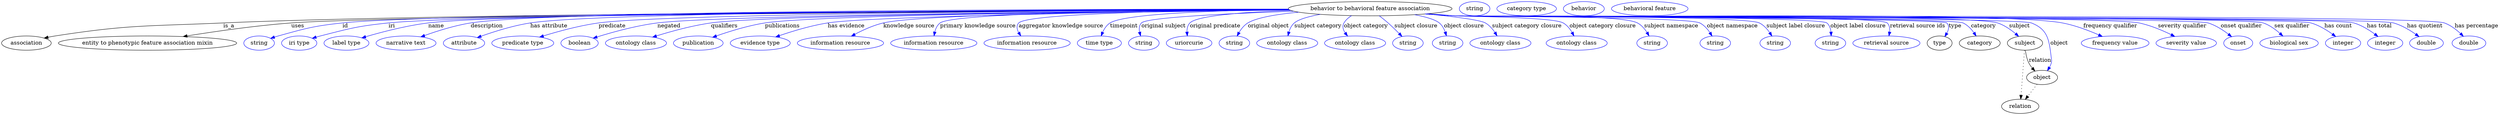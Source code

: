 digraph {
	graph [bb="0,0,6284.4,283"];
	node [label="\N"];
	"behavior to behavioral feature association"	[height=0.5,
		label="behavior to behavioral feature association",
		pos="3444.4,265",
		width=5.7231];
	association	[height=0.5,
		pos="62.394,178",
		width=1.7332];
	"behavior to behavioral feature association" -> association	[label=is_a,
		lp="572.39,221.5",
		pos="e,107.12,190.69 3239.1,263.26 2670.2,260.94 1080.9,252.47 558.39,229 369.57,220.52 321.15,225.14 134.39,196 128.7,195.11 122.8,194.01 \
116.93,192.81"];
	"entity to phenotypic feature association mixin"	[height=0.5,
		pos="367.39,178",
		width=6.2286];
	"behavior to behavioral feature association" -> "entity to phenotypic feature association mixin"	[label=uses,
		lp="745.89,221.5",
		pos="e,457.07,194.55 3238,264.66 2691.7,265.89 1216.1,265.6 729.39,229 640.27,222.3 539.61,207.83 467.11,196.17"];
	id	[color=blue,
		height=0.5,
		label=string,
		pos="648.39,178",
		width=1.0652];
	"behavior to behavioral feature association" -> id	[color=blue,
		label=id,
		lp="865.39,221.5",
		pos="e,677.38,190 3239,263.43 2668.6,261.55 1091.7,254.12 858.39,229 785.34,221.13 767.2,215.65 696.39,196 693.29,195.14 690.09,194.17 \
686.89,193.16",
		style=solid];
	iri	[color=blue,
		height=0.5,
		label="iri type",
		pos="749.39,178",
		width=1.2277];
	"behavior to behavioral feature association" -> iri	[color=blue,
		label=iri,
		lp="982.39,221.5",
		pos="e,782.29,190.23 3239.4,263.16 2687.3,260.6 1196.2,251.67 974.39,229 896.96,221.08 877.81,215.26 802.39,196 799.02,195.14 795.54,\
194.18 792.05,193.17",
		style=solid];
	name	[color=blue,
		height=0.5,
		label="label type",
		pos="868.39,178",
		width=1.5707];
	"behavior to behavioral feature association" -> name	[color=blue,
		label=name,
		lp="1093.4,221.5",
		pos="e,907.19,191.31 3238.8,263.53 2702,261.95 1284.6,255.31 1073.4,229 1019,222.22 958.13,206.28 916.96,194.21",
		style=solid];
	description	[color=blue,
		height=0.5,
		label="narrative text",
		pos="1018.4,178",
		width=2.0943];
	"behavior to behavioral feature association" -> description	[color=blue,
		label=description,
		lp="1220.9,221.5",
		pos="e,1055.3,193.7 3238.1,264.15 2718,264.04 1379.9,260.66 1180.4,229 1140.5,222.66 1096.8,208.74 1064.8,197.19",
		style=solid];
	"has attribute"	[color=blue,
		height=0.5,
		label=attribute,
		pos="1163.4,178",
		width=1.4443];
	"behavior to behavioral feature association" -> "has attribute"	[color=blue,
		label="has attribute",
		lp="1377.4,221.5",
		pos="e,1196.7,191.92 3238.8,263.8 2744.2,262.85 1515.1,257.62 1330.4,229 1287.1,222.29 1239.4,207.19 1206.1,195.33",
		style=solid];
	predicate	[color=blue,
		height=0.5,
		label="predicate type",
		pos="1311.4,178",
		width=2.1665];
	"behavior to behavioral feature association" -> predicate	[color=blue,
		label=predicate,
		lp="1536.4,221.5",
		pos="e,1353.7,193.17 3239.4,263.06 2775.1,260.55 1670.5,252.18 1502.4,229 1454.5,222.4 1401.5,207.92 1363.5,196.23",
		style=solid];
	negated	[color=blue,
		height=0.5,
		label=boolean,
		pos="1454.4,178",
		width=1.2999];
	"behavior to behavioral feature association" -> negated	[color=blue,
		label=negated,
		lp="1678.4,221.5",
		pos="e,1488.4,190.5 3240.3,262.46 2803.2,258.8 1803.3,248.41 1649.4,229 1596.4,222.32 1537.3,205.82 1498.2,193.59",
		style=solid];
	qualifiers	[color=blue,
		height=0.5,
		label="ontology class",
		pos="1595.4,178",
		width=2.1304];
	"behavior to behavioral feature association" -> qualifiers	[color=blue,
		label=qualifiers,
		lp="1817.9,221.5",
		pos="e,1637.2,193.14 3240.2,262.41 2828.2,258.8 1924.7,248.75 1784.4,229 1737,222.33 1684.6,207.86 1646.9,196.19",
		style=solid];
	publications	[color=blue,
		height=0.5,
		label=publication,
		pos="1752.4,178",
		width=1.7332];
	"behavior to behavioral feature association" -> publications	[color=blue,
		label=publications,
		lp="1964.4,221.5",
		pos="e,1788.5,192.78 3240.3,262.33 2854.9,258.74 2047,248.93 1920.4,229 1878,222.33 1831.3,207.82 1797.9,196.15",
		style=solid];
	"has evidence"	[color=blue,
		height=0.5,
		label="evidence type",
		pos="1908.4,178",
		width=2.0943];
	"behavior to behavioral feature association" -> "has evidence"	[color=blue,
		label="has evidence",
		lp="2124.9,221.5",
		pos="e,1947.2,193.58 3241.7,261.72 2889.2,257.31 2189.8,246.5 2078.4,229 2036.5,222.42 1990.4,208.42 1956.8,196.9",
		style=solid];
	"knowledge source"	[color=blue,
		height=0.5,
		label="information resource",
		pos="2110.4,178",
		width=3.015];
	"behavior to behavioral feature association" -> "knowledge source"	[color=blue,
		label="knowledge source",
		lp="2282.9,221.5",
		pos="e,2137.7,195.42 3239.8,262.66 2916.7,259.85 2314.6,251.64 2218.4,229 2193.3,223.09 2167,211.05 2146.6,200.26",
		style=solid];
	"primary knowledge source"	[color=blue,
		height=0.5,
		label="information resource",
		pos="2345.4,178",
		width=3.015];
	"behavior to behavioral feature association" -> "primary knowledge source"	[color=blue,
		label="primary knowledge source",
		lp="2456.4,221.5",
		pos="e,2346.1,196.25 3239.1,263.41 2934.8,261.68 2395.7,254.94 2361.4,229 2354.2,223.55 2350.2,214.82 2347.9,206.17",
		style=solid];
	"aggregator knowledge source"	[color=blue,
		height=0.5,
		label="information resource",
		pos="2580.4,178",
		width=3.015];
	"behavior to behavioral feature association" -> "aggregator knowledge source"	[color=blue,
		label="aggregator knowledge source",
		lp="2665.9,221.5",
		pos="e,2564.7,196.05 3239.5,262.97 2985.4,260.66 2582.6,253.18 2559.4,229 2552.9,222.25 2554.6,213.2 2559.2,204.65",
		style=solid];
	timepoint	[color=blue,
		height=0.5,
		label="time type",
		pos="2762.4,178",
		width=1.5346];
	"behavior to behavioral feature association" -> timepoint	[color=blue,
		label=timepoint,
		lp="2824.4,221.5",
		pos="e,2766.8,195.94 3239.4,263.02 3061.6,260.55 2826.9,252.74 2789.4,229 2780.8,223.57 2774.8,214.44 2770.6,205.45",
		style=solid];
	"original subject"	[color=blue,
		height=0.5,
		label=string,
		pos="2874.4,178",
		width=1.0652];
	"behavior to behavioral feature association" -> "original subject"	[color=blue,
		label="original subject",
		lp="2924.4,221.5",
		pos="e,2866.3,195.95 3252,258.54 3089.7,252.97 2881.7,243.12 2868.4,229 2862.6,222.84 2862,214.21 2863.6,205.84",
		style=solid];
	"original predicate"	[color=blue,
		height=0.5,
		label=uriorcurie,
		pos="2988.4,178",
		width=1.5887];
	"behavior to behavioral feature association" -> "original predicate"	[color=blue,
		label="original predicate",
		lp="3053.9,221.5",
		pos="e,2983.9,196.05 3244.3,260.67 3131.1,256.68 3008.7,247.98 2990.4,229 2984.6,223.02 2982.9,214.53 2983,206.24",
		style=solid];
	"original object"	[color=blue,
		height=0.5,
		label=string,
		pos="3102.4,178",
		width=1.0652];
	"behavior to behavioral feature association" -> "original object"	[color=blue,
		label="original object",
		lp="3187.9,221.5",
		pos="e,3109.3,195.81 3264.7,256.2 3210.4,251.13 3159.2,242.77 3136.4,229 3127,223.3 3119.5,213.87 3114.1,204.72",
		style=solid];
	"subject category"	[color=blue,
		height=0.5,
		label="ontology class",
		pos="3235.4,178",
		width=2.1304];
	"behavior to behavioral feature association" -> "subject category"	[color=blue,
		label="subject category",
		lp="3312.9,221.5",
		pos="e,3237.2,196.31 3318.7,250.69 3289.9,245.48 3264.5,238.43 3253.4,229 3246.6,223.23 3242.4,214.69 3239.7,206.29",
		style=solid];
	"object category"	[color=blue,
		height=0.5,
		label="ontology class",
		pos="3406.4,178",
		width=2.1304];
	"behavior to behavioral feature association" -> "object category"	[color=blue,
		label="object category",
		lp="3433.9,221.5",
		pos="e,3387.5,195.82 3397.2,247.32 3389.7,242.57 3382.9,236.56 3378.4,229 3373.5,220.9 3376.1,211.93 3381.3,203.84",
		style=solid];
	"subject closure"	[color=blue,
		height=0.5,
		label=string,
		pos="3539.4,178",
		width=1.0652];
	"behavior to behavioral feature association" -> "subject closure"	[color=blue,
		label="subject closure",
		lp="3559.9,221.5",
		pos="e,3524.6,194.83 3467.3,247.09 3474.5,241.51 3482.4,235.16 3489.4,229 3498.9,220.58 3508.9,210.78 3517.5,202.1",
		style=solid];
	"object closure"	[color=blue,
		height=0.5,
		label=string,
		pos="3639.4,178",
		width=1.0652];
	"behavior to behavioral feature association" -> "object closure"	[color=blue,
		label="object closure",
		lp="3680.4,221.5",
		pos="e,3636.4,196.31 3556.4,249.84 3583.5,244.56 3607.8,237.68 3618.4,229 3625.5,223.17 3630.3,214.5 3633.4,206.02",
		style=solid];
	"subject category closure"	[color=blue,
		height=0.5,
		label="ontology class",
		pos="3772.4,178",
		width=2.1304];
	"behavior to behavioral feature association" -> "subject category closure"	[color=blue,
		label="subject category closure",
		lp="3838.9,221.5",
		pos="e,3763.9,196.31 3585.7,251.88 3652.6,245.24 3720.8,236.8 3734.4,229 3744.3,223.33 3752.4,213.95 3758.6,204.83",
		style=solid];
	"object category closure"	[color=blue,
		height=0.5,
		label="ontology class",
		pos="3964.4,178",
		width=2.1304];
	"behavior to behavioral feature association" -> "object category closure"	[color=blue,
		label="object category closure",
		lp="4029.9,221.5",
		pos="e,3957.6,196 3590.1,252.23 3613.3,250.43 3637,248.63 3659.4,247 3689.5,244.81 3904.2,243.99 3930.4,229 3940,223.52 3947.4,214.13 \
3952.8,204.95",
		style=solid];
	"subject namespace"	[color=blue,
		height=0.5,
		label=string,
		pos="4154.4,178",
		width=1.0652];
	"behavior to behavioral feature association" -> "subject namespace"	[color=blue,
		label="subject namespace",
		lp="4202.4,221.5",
		pos="e,4146.7,196.14 3586.6,251.96 3610.9,250.13 3635.8,248.39 3659.4,247 3710.2,243.99 4072.4,252.81 4117.4,229 4127.5,223.64 4135.6,\
214.14 4141.6,204.85",
		style=solid];
	"object namespace"	[color=blue,
		height=0.5,
		label=string,
		pos="4313.4,178",
		width=1.0652];
	"behavior to behavioral feature association" -> "object namespace"	[color=blue,
		label="object namespace",
		lp="4356.4,221.5",
		pos="e,4305.4,195.71 3585.4,251.84 3610.1,250.01 3635.5,248.3 3659.4,247 3693.5,245.15 4243.9,244.44 4274.4,229 4285.1,223.59 4293.7,\
213.76 4300.1,204.24",
		style=solid];
	"subject label closure"	[color=blue,
		height=0.5,
		label=string,
		pos="4464.4,178",
		width=1.0652];
	"behavior to behavioral feature association" -> "subject label closure"	[color=blue,
		label="subject label closure",
		lp="4516.4,221.5",
		pos="e,4456.1,195.75 3584.5,251.79 3609.5,249.94 3635.2,248.24 3659.4,247 3701.9,244.82 4386.3,247.87 4424.4,229 4435.2,223.64 4444.1,\
213.81 4450.7,204.28",
		style=solid];
	"object label closure"	[color=blue,
		height=0.5,
		label=string,
		pos="4603.4,178",
		width=1.0652];
	"behavior to behavioral feature association" -> "object label closure"	[color=blue,
		label="object label closure",
		lp="4672.9,221.5",
		pos="e,4605.3,196.04 3584,251.75 3609.1,249.89 3635,248.2 3659.4,247 3685.3,245.73 4574.6,245.85 4594.4,229 4601,223.39 4603.8,214.73 \
4604.9,206.19",
		style=solid];
	"retrieval source ids"	[color=blue,
		height=0.5,
		label="retrieval source",
		pos="4744.4,178",
		width=2.347];
	"behavior to behavioral feature association" -> "retrieval source ids"	[color=blue,
		label="retrieval source ids",
		lp="4822.9,221.5",
		pos="e,4750.8,196.11 3583.7,251.71 3608.9,249.85 3634.9,248.17 3659.4,247 3689.6,245.56 4725.2,250.53 4746.4,229 4752.3,223.01 4753.4,\
214.41 4752.6,206.03",
		style=solid];
	type	[height=0.5,
		pos="4878.4,178",
		width=0.86659];
	"behavior to behavioral feature association" -> type	[color=blue,
		label=type,
		lp="4917.4,221.5",
		pos="e,4891.4,194.36 3583.4,251.69 3608.7,249.83 3634.8,248.15 3659.4,247 3676.6,246.2 4884.3,241.24 4896.4,229 4903.3,222 4901.3,212.17 \
4896.7,203.08",
		style=solid];
	category	[height=0.5,
		pos="4979.4,178",
		width=1.4263];
	"behavior to behavioral feature association" -> category	[color=blue,
		label=category,
		lp="4988.9,221.5",
		pos="e,4970.5,195.81 3583.4,251.68 3608.7,249.82 3634.8,248.14 3659.4,247 3694.9,245.35 4905.3,244.22 4937.4,229 4948.5,223.72 4957.8,\
213.9 4964.7,204.36",
		style=solid];
	subject	[height=0.5,
		pos="5093.4,178",
		width=1.2277];
	"behavior to behavioral feature association" -> subject	[color=blue,
		label=subject,
		lp="5079.4,221.5",
		pos="e,5077.5,195 3583.1,251.69 3608.5,249.82 3634.7,248.14 3659.4,247 3735.2,243.51 4952.4,252.87 5024.4,229 5041.2,223.42 5057.4,212.12 \
5069.9,201.67",
		style=solid];
	object	[height=0.5,
		pos="5136.4,91",
		width=1.0832];
	"behavior to behavioral feature association" -> object	[color=blue,
		label=object,
		lp="5179.4,178",
		pos="e,5149.8,108.09 3583.1,251.67 3608.5,249.8 3634.7,248.13 3659.4,247 3699.6,245.16 5071.8,243.58 5109.4,229 5151,212.86 5154.1,186.29 \
5159.4,142 5160.2,135.38 5161.3,133.39 5159.4,127 5158.4,123.55 5156.9,120.13 5155.1,116.85",
		style=solid];
	"frequency qualifier"	[color=blue,
		height=0.5,
		label="frequency value",
		pos="5320.4,178",
		width=2.3651];
	"behavior to behavioral feature association" -> "frequency qualifier"	[color=blue,
		label="frequency qualifier",
		lp="5308.4,221.5",
		pos="e,5288.2,194.71 3583.1,251.66 3608.5,249.79 3634.7,248.12 3659.4,247 3829,239.3 5020.5,260.35 5187.4,229 5219.1,223.04 5253.1,210.12 \
5278.8,198.91",
		style=solid];
	"severity qualifier"	[color=blue,
		height=0.5,
		label="severity value",
		pos="5499.4,178",
		width=2.1123];
	"behavior to behavioral feature association" -> "severity qualifier"	[color=blue,
		label="severity qualifier",
		lp="5489.4,221.5",
		pos="e,5470.6,194.84 3582.8,251.65 3608.3,249.78 3634.6,248.11 3659.4,247 3754.9,242.73 5286.8,248.38 5380.4,229 5408.7,223.13 5438.8,\
210.45 5461.6,199.33",
		style=solid];
	"onset qualifier"	[color=blue,
		height=0.5,
		label=onset,
		pos="5629.4,178",
		width=1.011];
	"behavior to behavioral feature association" -> "onset qualifier"	[color=blue,
		label="onset qualifier",
		lp="5637.9,221.5",
		pos="e,5612.7,194.31 3582.8,251.63 3608.3,249.76 3634.6,248.1 3659.4,247 3712,244.67 5504.1,244.49 5554.4,229 5572.8,223.32 5590.9,211.5 \
5604.7,200.77",
		style=solid];
	"sex qualifier"	[color=blue,
		height=0.5,
		label="biological sex",
		pos="5757.4,178",
		width=2.0401];
	"behavior to behavioral feature association" -> "sex qualifier"	[color=blue,
		label="sex qualifier",
		lp="5765.4,221.5",
		pos="e,5742.1,195.74 3582.5,251.64 3608.1,249.76 3634.5,248.09 3659.4,247 3715.8,244.52 5640.1,247.63 5693.4,229 5708.9,223.6 5723.5,\
212.8 5734.8,202.62",
		style=solid];
	"has count"	[color=blue,
		height=0.5,
		label=integer,
		pos="5893.4,178",
		width=1.2277];
	"behavior to behavioral feature association" -> "has count"	[color=blue,
		label="has count",
		lp="5881.4,221.5",
		pos="e,5875.1,194.57 3582.5,251.63 3608.1,249.75 3634.5,248.09 3659.4,247 3719.2,244.39 5755.9,245.74 5813.4,229 5832.8,223.33 5852.2,\
211.47 5867,200.71",
		style=solid];
	"has total"	[color=blue,
		height=0.5,
		label=integer,
		pos="5999.4,178",
		width=1.2277];
	"behavior to behavioral feature association" -> "has total"	[color=blue,
		label="has total",
		lp="5984.9,221.5",
		pos="e,5981.4,194.57 3582.5,251.62 3608.1,249.75 3634.5,248.08 3659.4,247 3722.1,244.27 5860.1,246.73 5920.4,229 5939.7,223.33 5958.8,\
211.47 5973.3,200.71",
		style=solid];
	"has quotient"	[color=blue,
		height=0.5,
		label=double,
		pos="6103.4,178",
		width=1.1735];
	"behavior to behavioral feature association" -> "has quotient"	[color=blue,
		label="has quotient",
		lp="6099.4,221.5",
		pos="e,6084.7,194.34 3582.5,251.62 3608.1,249.74 3634.5,248.08 3659.4,247 3724.9,244.16 5957.3,246.8 6020.4,229 6040.6,223.31 6060.8,\
211.32 6076.2,200.51",
		style=solid];
	"has percentage"	[color=blue,
		height=0.5,
		label=double,
		pos="6210.4,178",
		width=1.1735];
	"behavior to behavioral feature association" -> "has percentage"	[color=blue,
		label="has percentage",
		lp="6229.4,221.5",
		pos="e,6196.4,195 3582.5,251.61 3608.1,249.73 3634.5,248.07 3659.4,247 3728.5,244.02 6083.3,252.25 6148.4,229 6163.7,223.54 6178,212.56 \
6189,202.28",
		style=solid];
	association_type	[color=blue,
		height=0.5,
		label=string,
		pos="3706.4,265",
		width=1.0652];
	association_category	[color=blue,
		height=0.5,
		label="category type",
		pos="3837.4,265",
		width=2.0762];
	subject -> object	[label=relation,
		lp="5131.4,134.5",
		pos="e,5118.5,107.23 5094.5,159.55 5095.7,149.57 5098.2,137.07 5103.4,127 5105.6,122.68 5108.5,118.52 5111.7,114.66"];
	relation	[height=0.5,
		pos="5081.4,18",
		width=1.2999];
	subject -> relation	[pos="e,5082.7,36.188 5092.1,159.79 5090,132.48 5086,78.994 5083.5,46.38",
		style=dotted];
	"behavior to behavioral feature association_subject"	[color=blue,
		height=0.5,
		label=behavior,
		pos="3981.4,265",
		width=1.4263];
	object -> relation	[pos="e,5094.2,35.54 5123.9,73.889 5117,64.939 5108.2,53.617 5100.4,43.584",
		style=dotted];
	"behavior to behavioral feature association_object"	[color=blue,
		height=0.5,
		label="behavioral feature",
		pos="4147.4,265",
		width=2.672];
}
